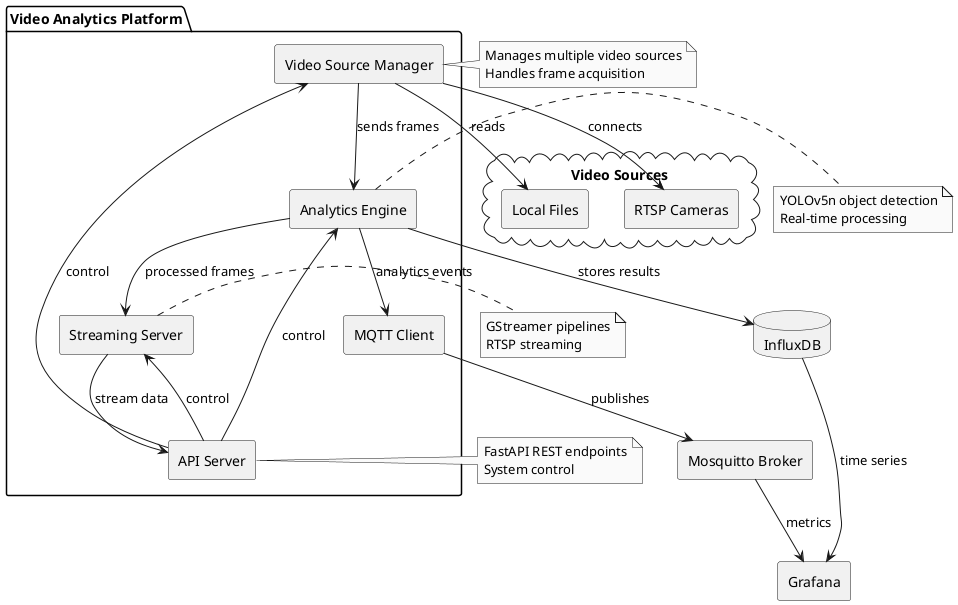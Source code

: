 @startuml
!define RECTANGLE class

skinparam componentStyle rectangle
skinparam monochrome true
skinparam shadowing false

package "Video Analytics Platform" {
    [Video Source Manager] as VSM
    [Analytics Engine] as AE
    [Streaming Server] as SS
    [API Server] as API
    [MQTT Client] as MQTT
}

cloud "Video Sources" {
    [Local Files] as LF
    [RTSP Cameras] as RTSP
}

database "InfluxDB" as DB
[Mosquitto Broker] as MB
[Grafana] as GF

VSM --> LF : reads
VSM --> RTSP : connects
VSM --> AE : sends frames
AE --> SS : processed frames
SS --> API : stream data
API --> VSM : control
API --> AE : control
API --> SS : control
AE --> MQTT : analytics events
MQTT --> MB : publishes
MB --> GF : metrics
DB --> GF : time series
AE --> DB : stores results

note right of VSM
  Manages multiple video sources
  Handles frame acquisition
end note

note right of AE
  YOLOv5n object detection
  Real-time processing
end note

note right of SS
  GStreamer pipelines
  RTSP streaming
end note

note right of API
  FastAPI REST endpoints
  System control
end note

@enduml 